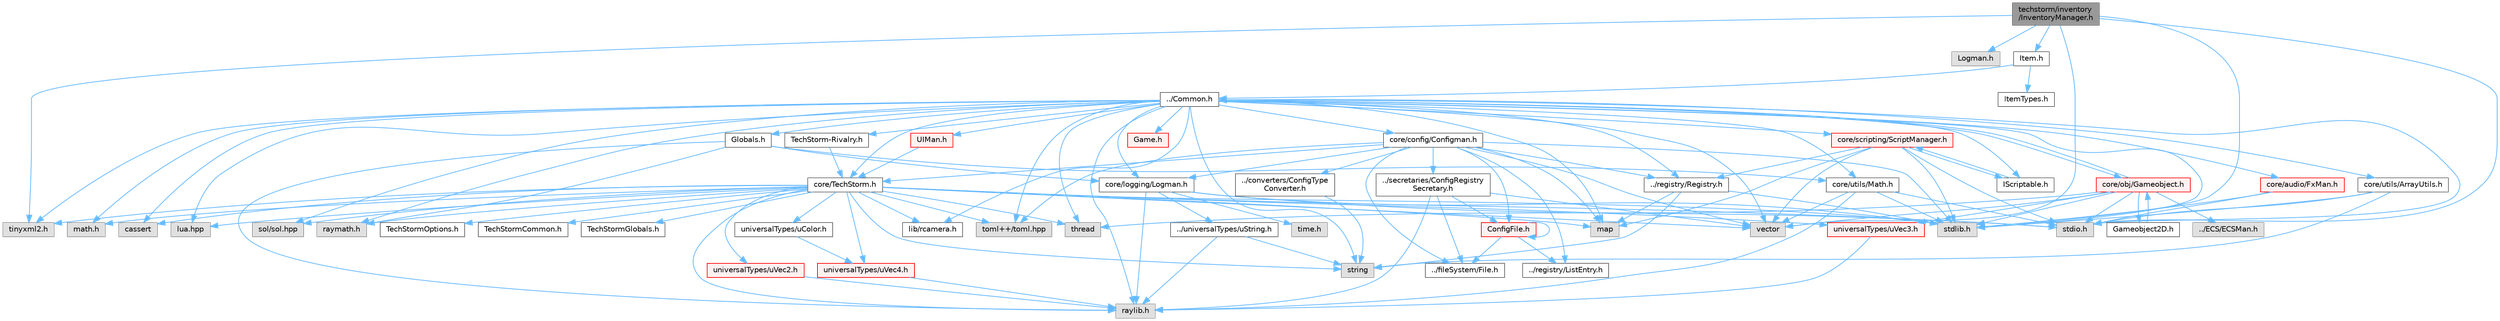 digraph "techstorm/inventory/InventoryManager.h"
{
 // LATEX_PDF_SIZE
  bgcolor="transparent";
  edge [fontname=Helvetica,fontsize=10,labelfontname=Helvetica,labelfontsize=10];
  node [fontname=Helvetica,fontsize=10,shape=box,height=0.2,width=0.4];
  Node1 [id="Node000001",label="techstorm/inventory\l/InventoryManager.h",height=0.2,width=0.4,color="gray40", fillcolor="grey60", style="filled", fontcolor="black",tooltip=" "];
  Node1 -> Node2 [id="edge1_Node000001_Node000002",color="steelblue1",style="solid",tooltip=" "];
  Node2 [id="Node000002",label="tinyxml2.h",height=0.2,width=0.4,color="grey60", fillcolor="#E0E0E0", style="filled",tooltip=" "];
  Node1 -> Node3 [id="edge2_Node000001_Node000003",color="steelblue1",style="solid",tooltip=" "];
  Node3 [id="Node000003",label="Logman.h",height=0.2,width=0.4,color="grey60", fillcolor="#E0E0E0", style="filled",tooltip=" "];
  Node1 -> Node4 [id="edge3_Node000001_Node000004",color="steelblue1",style="solid",tooltip=" "];
  Node4 [id="Node000004",label="vector",height=0.2,width=0.4,color="grey60", fillcolor="#E0E0E0", style="filled",tooltip=" "];
  Node1 -> Node5 [id="edge4_Node000001_Node000005",color="steelblue1",style="solid",tooltip=" "];
  Node5 [id="Node000005",label="stdlib.h",height=0.2,width=0.4,color="grey60", fillcolor="#E0E0E0", style="filled",tooltip=" "];
  Node1 -> Node6 [id="edge5_Node000001_Node000006",color="steelblue1",style="solid",tooltip=" "];
  Node6 [id="Node000006",label="stdio.h",height=0.2,width=0.4,color="grey60", fillcolor="#E0E0E0", style="filled",tooltip=" "];
  Node1 -> Node7 [id="edge6_Node000001_Node000007",color="steelblue1",style="solid",tooltip=" "];
  Node7 [id="Node000007",label="Item.h",height=0.2,width=0.4,color="grey40", fillcolor="white", style="filled",URL="$_item_8h.html",tooltip=" "];
  Node7 -> Node8 [id="edge7_Node000007_Node000008",color="steelblue1",style="solid",tooltip=" "];
  Node8 [id="Node000008",label="../Common.h",height=0.2,width=0.4,color="grey40", fillcolor="white", style="filled",URL="$_common_8h.html",tooltip=" "];
  Node8 -> Node9 [id="edge8_Node000008_Node000009",color="steelblue1",style="solid",tooltip=" "];
  Node9 [id="Node000009",label="raylib.h",height=0.2,width=0.4,color="grey60", fillcolor="#E0E0E0", style="filled",tooltip=" "];
  Node8 -> Node10 [id="edge9_Node000008_Node000010",color="steelblue1",style="solid",tooltip=" "];
  Node10 [id="Node000010",label="raymath.h",height=0.2,width=0.4,color="grey60", fillcolor="#E0E0E0", style="filled",tooltip=" "];
  Node8 -> Node11 [id="edge10_Node000008_Node000011",color="steelblue1",style="solid",tooltip=" "];
  Node11 [id="Node000011",label="lib/rcamera.h",height=0.2,width=0.4,color="grey40", fillcolor="white", style="filled",URL="$rcamera_8h.html",tooltip=" "];
  Node8 -> Node6 [id="edge11_Node000008_Node000006",color="steelblue1",style="solid",tooltip=" "];
  Node8 -> Node5 [id="edge12_Node000008_Node000005",color="steelblue1",style="solid",tooltip=" "];
  Node8 -> Node12 [id="edge13_Node000008_Node000012",color="steelblue1",style="solid",tooltip=" "];
  Node12 [id="Node000012",label="string",height=0.2,width=0.4,color="grey60", fillcolor="#E0E0E0", style="filled",tooltip=" "];
  Node8 -> Node4 [id="edge14_Node000008_Node000004",color="steelblue1",style="solid",tooltip=" "];
  Node8 -> Node13 [id="edge15_Node000008_Node000013",color="steelblue1",style="solid",tooltip=" "];
  Node13 [id="Node000013",label="map",height=0.2,width=0.4,color="grey60", fillcolor="#E0E0E0", style="filled",tooltip=" "];
  Node8 -> Node14 [id="edge16_Node000008_Node000014",color="steelblue1",style="solid",tooltip=" "];
  Node14 [id="Node000014",label="thread",height=0.2,width=0.4,color="grey60", fillcolor="#E0E0E0", style="filled",tooltip=" "];
  Node8 -> Node15 [id="edge17_Node000008_Node000015",color="steelblue1",style="solid",tooltip=" "];
  Node15 [id="Node000015",label="math.h",height=0.2,width=0.4,color="grey60", fillcolor="#E0E0E0", style="filled",tooltip=" "];
  Node8 -> Node16 [id="edge18_Node000008_Node000016",color="steelblue1",style="solid",tooltip=" "];
  Node16 [id="Node000016",label="cassert",height=0.2,width=0.4,color="grey60", fillcolor="#E0E0E0", style="filled",tooltip=" "];
  Node8 -> Node17 [id="edge19_Node000008_Node000017",color="steelblue1",style="solid",tooltip=" "];
  Node17 [id="Node000017",label="lua.hpp",height=0.2,width=0.4,color="grey60", fillcolor="#E0E0E0", style="filled",tooltip=" "];
  Node8 -> Node18 [id="edge20_Node000008_Node000018",color="steelblue1",style="solid",tooltip=" "];
  Node18 [id="Node000018",label="sol/sol.hpp",height=0.2,width=0.4,color="grey60", fillcolor="#E0E0E0", style="filled",tooltip=" "];
  Node8 -> Node19 [id="edge21_Node000008_Node000019",color="steelblue1",style="solid",tooltip=" "];
  Node19 [id="Node000019",label="toml++/toml.hpp",height=0.2,width=0.4,color="grey60", fillcolor="#E0E0E0", style="filled",tooltip=" "];
  Node8 -> Node2 [id="edge22_Node000008_Node000002",color="steelblue1",style="solid",tooltip=" "];
  Node8 -> Node20 [id="edge23_Node000008_Node000020",color="steelblue1",style="solid",tooltip=" "];
  Node20 [id="Node000020",label="Globals.h",height=0.2,width=0.4,color="grey40", fillcolor="white", style="filled",URL="$_globals_8h.html",tooltip=" "];
  Node20 -> Node9 [id="edge24_Node000020_Node000009",color="steelblue1",style="solid",tooltip=" "];
  Node20 -> Node10 [id="edge25_Node000020_Node000010",color="steelblue1",style="solid",tooltip=" "];
  Node20 -> Node21 [id="edge26_Node000020_Node000021",color="steelblue1",style="solid",tooltip=" "];
  Node21 [id="Node000021",label="core/utils/Math.h",height=0.2,width=0.4,color="grey40", fillcolor="white", style="filled",URL="$core_2utils_2_math_8h.html",tooltip=" "];
  Node21 -> Node9 [id="edge27_Node000021_Node000009",color="steelblue1",style="solid",tooltip=" "];
  Node21 -> Node5 [id="edge28_Node000021_Node000005",color="steelblue1",style="solid",tooltip=" "];
  Node21 -> Node6 [id="edge29_Node000021_Node000006",color="steelblue1",style="solid",tooltip=" "];
  Node21 -> Node4 [id="edge30_Node000021_Node000004",color="steelblue1",style="solid",tooltip=" "];
  Node20 -> Node22 [id="edge31_Node000020_Node000022",color="steelblue1",style="solid",tooltip=" "];
  Node22 [id="Node000022",label="core/logging/Logman.h",height=0.2,width=0.4,color="grey40", fillcolor="white", style="filled",URL="$core_2logging_2_logman_8h.html",tooltip=" "];
  Node22 -> Node6 [id="edge32_Node000022_Node000006",color="steelblue1",style="solid",tooltip=" "];
  Node22 -> Node5 [id="edge33_Node000022_Node000005",color="steelblue1",style="solid",tooltip=" "];
  Node22 -> Node23 [id="edge34_Node000022_Node000023",color="steelblue1",style="solid",tooltip=" "];
  Node23 [id="Node000023",label="time.h",height=0.2,width=0.4,color="grey60", fillcolor="#E0E0E0", style="filled",tooltip=" "];
  Node22 -> Node9 [id="edge35_Node000022_Node000009",color="steelblue1",style="solid",tooltip=" "];
  Node22 -> Node24 [id="edge36_Node000022_Node000024",color="steelblue1",style="solid",tooltip=" "];
  Node24 [id="Node000024",label="../universalTypes/uString.h",height=0.2,width=0.4,color="grey40", fillcolor="white", style="filled",URL="$u_string_8h.html",tooltip=" "];
  Node24 -> Node12 [id="edge37_Node000024_Node000012",color="steelblue1",style="solid",tooltip=" "];
  Node24 -> Node9 [id="edge38_Node000024_Node000009",color="steelblue1",style="solid",tooltip=" "];
  Node8 -> Node25 [id="edge39_Node000008_Node000025",color="steelblue1",style="solid",tooltip=" "];
  Node25 [id="Node000025",label="core/TechStorm.h",height=0.2,width=0.4,color="grey40", fillcolor="white", style="filled",URL="$_tech_storm_8h.html",tooltip=" "];
  Node25 -> Node26 [id="edge40_Node000025_Node000026",color="steelblue1",style="solid",tooltip=" "];
  Node26 [id="Node000026",label="TechStormOptions.h",height=0.2,width=0.4,color="grey40", fillcolor="white", style="filled",URL="$_tech_storm_options_8h.html",tooltip=" "];
  Node25 -> Node27 [id="edge41_Node000025_Node000027",color="steelblue1",style="solid",tooltip=" "];
  Node27 [id="Node000027",label="TechStormCommon.h",height=0.2,width=0.4,color="grey40", fillcolor="white", style="filled",URL="$_tech_storm_common_8h.html",tooltip=" "];
  Node25 -> Node28 [id="edge42_Node000025_Node000028",color="steelblue1",style="solid",tooltip=" "];
  Node28 [id="Node000028",label="TechStormGlobals.h",height=0.2,width=0.4,color="grey40", fillcolor="white", style="filled",URL="$_tech_storm_globals_8h.html",tooltip=" "];
  Node25 -> Node9 [id="edge43_Node000025_Node000009",color="steelblue1",style="solid",tooltip=" "];
  Node25 -> Node10 [id="edge44_Node000025_Node000010",color="steelblue1",style="solid",tooltip=" "];
  Node25 -> Node11 [id="edge45_Node000025_Node000011",color="steelblue1",style="solid",tooltip=" "];
  Node25 -> Node6 [id="edge46_Node000025_Node000006",color="steelblue1",style="solid",tooltip=" "];
  Node25 -> Node5 [id="edge47_Node000025_Node000005",color="steelblue1",style="solid",tooltip=" "];
  Node25 -> Node4 [id="edge48_Node000025_Node000004",color="steelblue1",style="solid",tooltip=" "];
  Node25 -> Node12 [id="edge49_Node000025_Node000012",color="steelblue1",style="solid",tooltip=" "];
  Node25 -> Node13 [id="edge50_Node000025_Node000013",color="steelblue1",style="solid",tooltip=" "];
  Node25 -> Node14 [id="edge51_Node000025_Node000014",color="steelblue1",style="solid",tooltip=" "];
  Node25 -> Node15 [id="edge52_Node000025_Node000015",color="steelblue1",style="solid",tooltip=" "];
  Node25 -> Node16 [id="edge53_Node000025_Node000016",color="steelblue1",style="solid",tooltip=" "];
  Node25 -> Node17 [id="edge54_Node000025_Node000017",color="steelblue1",style="solid",tooltip=" "];
  Node25 -> Node18 [id="edge55_Node000025_Node000018",color="steelblue1",style="solid",tooltip=" "];
  Node25 -> Node19 [id="edge56_Node000025_Node000019",color="steelblue1",style="solid",tooltip=" "];
  Node25 -> Node2 [id="edge57_Node000025_Node000002",color="steelblue1",style="solid",tooltip=" "];
  Node25 -> Node29 [id="edge58_Node000025_Node000029",color="steelblue1",style="solid",tooltip=" "];
  Node29 [id="Node000029",label="universalTypes/uVec2.h",height=0.2,width=0.4,color="red", fillcolor="#FFF0F0", style="filled",URL="$u_vec2_8h.html",tooltip=" "];
  Node29 -> Node9 [id="edge59_Node000029_Node000009",color="steelblue1",style="solid",tooltip=" "];
  Node25 -> Node31 [id="edge60_Node000025_Node000031",color="steelblue1",style="solid",tooltip=" "];
  Node31 [id="Node000031",label="universalTypes/uVec3.h",height=0.2,width=0.4,color="red", fillcolor="#FFF0F0", style="filled",URL="$u_vec3_8h.html",tooltip=" "];
  Node31 -> Node9 [id="edge61_Node000031_Node000009",color="steelblue1",style="solid",tooltip=" "];
  Node25 -> Node33 [id="edge62_Node000025_Node000033",color="steelblue1",style="solid",tooltip=" "];
  Node33 [id="Node000033",label="universalTypes/uVec4.h",height=0.2,width=0.4,color="red", fillcolor="#FFF0F0", style="filled",URL="$u_vec4_8h.html",tooltip=" "];
  Node33 -> Node9 [id="edge63_Node000033_Node000009",color="steelblue1",style="solid",tooltip=" "];
  Node25 -> Node34 [id="edge64_Node000025_Node000034",color="steelblue1",style="solid",tooltip=" "];
  Node34 [id="Node000034",label="universalTypes/uColor.h",height=0.2,width=0.4,color="grey40", fillcolor="white", style="filled",URL="$u_color_8h.html",tooltip=" "];
  Node34 -> Node33 [id="edge65_Node000034_Node000033",color="steelblue1",style="solid",tooltip=" "];
  Node8 -> Node35 [id="edge66_Node000008_Node000035",color="steelblue1",style="solid",tooltip=" "];
  Node35 [id="Node000035",label="core/config/Configman.h",height=0.2,width=0.4,color="grey40", fillcolor="white", style="filled",URL="$core_2config_2_configman_8h.html",tooltip=" "];
  Node35 -> Node25 [id="edge67_Node000035_Node000025",color="steelblue1",style="solid",tooltip=" "];
  Node35 -> Node36 [id="edge68_Node000035_Node000036",color="steelblue1",style="solid",tooltip=" "];
  Node36 [id="Node000036",label="../fileSystem/File.h",height=0.2,width=0.4,color="grey40", fillcolor="white", style="filled",URL="$core_2file_system_2_file_8h.html",tooltip=" "];
  Node35 -> Node37 [id="edge69_Node000035_Node000037",color="steelblue1",style="solid",tooltip=" "];
  Node37 [id="Node000037",label="ConfigFile.h",height=0.2,width=0.4,color="red", fillcolor="#FFF0F0", style="filled",URL="$core_2config_2_config_file_8h.html",tooltip=" "];
  Node37 -> Node37 [id="edge70_Node000037_Node000037",color="steelblue1",style="solid",tooltip=" "];
  Node37 -> Node60 [id="edge71_Node000037_Node000060",color="steelblue1",style="solid",tooltip=" "];
  Node60 [id="Node000060",label="../registry/ListEntry.h",height=0.2,width=0.4,color="grey40", fillcolor="white", style="filled",URL="$core_2registry_2_list_entry_8h.html",tooltip=" "];
  Node37 -> Node36 [id="edge72_Node000037_Node000036",color="steelblue1",style="solid",tooltip=" "];
  Node35 -> Node61 [id="edge73_Node000035_Node000061",color="steelblue1",style="solid",tooltip=" "];
  Node61 [id="Node000061",label="../converters/ConfigType\lConverter.h",height=0.2,width=0.4,color="grey40", fillcolor="white", style="filled",URL="$core_2converters_2_config_type_converter_8h.html",tooltip=" "];
  Node61 -> Node12 [id="edge74_Node000061_Node000012",color="steelblue1",style="solid",tooltip=" "];
  Node35 -> Node62 [id="edge75_Node000035_Node000062",color="steelblue1",style="solid",tooltip=" "];
  Node62 [id="Node000062",label="../secretaries/ConfigRegistry\lSecretary.h",height=0.2,width=0.4,color="grey40", fillcolor="white", style="filled",URL="$core_2secretaries_2_config_registry_secretary_8h.html",tooltip=" "];
  Node62 -> Node9 [id="edge76_Node000062_Node000009",color="steelblue1",style="solid",tooltip=" "];
  Node62 -> Node4 [id="edge77_Node000062_Node000004",color="steelblue1",style="solid",tooltip=" "];
  Node62 -> Node36 [id="edge78_Node000062_Node000036",color="steelblue1",style="solid",tooltip=" "];
  Node62 -> Node37 [id="edge79_Node000062_Node000037",color="steelblue1",style="solid",tooltip=" "];
  Node35 -> Node60 [id="edge80_Node000035_Node000060",color="steelblue1",style="solid",tooltip=" "];
  Node35 -> Node22 [id="edge81_Node000035_Node000022",color="steelblue1",style="solid",tooltip=" "];
  Node35 -> Node63 [id="edge82_Node000035_Node000063",color="steelblue1",style="solid",tooltip=" "];
  Node63 [id="Node000063",label="../registry/Registry.h",height=0.2,width=0.4,color="grey40", fillcolor="white", style="filled",URL="$core_2registry_2_registry_8h.html",tooltip=" "];
  Node63 -> Node5 [id="edge83_Node000063_Node000005",color="steelblue1",style="solid",tooltip=" "];
  Node63 -> Node13 [id="edge84_Node000063_Node000013",color="steelblue1",style="solid",tooltip=" "];
  Node63 -> Node12 [id="edge85_Node000063_Node000012",color="steelblue1",style="solid",tooltip=" "];
  Node35 -> Node19 [id="edge86_Node000035_Node000019",color="steelblue1",style="solid",tooltip=" "];
  Node35 -> Node4 [id="edge87_Node000035_Node000004",color="steelblue1",style="solid",tooltip=" "];
  Node35 -> Node5 [id="edge88_Node000035_Node000005",color="steelblue1",style="solid",tooltip=" "];
  Node35 -> Node13 [id="edge89_Node000035_Node000013",color="steelblue1",style="solid",tooltip=" "];
  Node8 -> Node22 [id="edge90_Node000008_Node000022",color="steelblue1",style="solid",tooltip=" "];
  Node8 -> Node64 [id="edge91_Node000008_Node000064",color="steelblue1",style="solid",tooltip=" "];
  Node64 [id="Node000064",label="core/obj/Gameobject.h",height=0.2,width=0.4,color="red", fillcolor="#FFF0F0", style="filled",URL="$core_2obj_2_gameobject_8h.html",tooltip=" "];
  Node64 -> Node8 [id="edge92_Node000064_Node000008",color="steelblue1",style="solid",tooltip=" "];
  Node64 -> Node65 [id="edge93_Node000064_Node000065",color="steelblue1",style="solid",tooltip=" "];
  Node65 [id="Node000065",label="Gameobject2D.h",height=0.2,width=0.4,color="grey40", fillcolor="white", style="filled",URL="$core_2obj_2_gameobject2_d_8h.html",tooltip=" "];
  Node65 -> Node64 [id="edge94_Node000065_Node000064",color="steelblue1",style="solid",tooltip=" "];
  Node64 -> Node66 [id="edge95_Node000064_Node000066",color="steelblue1",style="solid",tooltip=" "];
  Node66 [id="Node000066",label="../ECS/ECSMan.h",height=0.2,width=0.4,color="grey60", fillcolor="#E0E0E0", style="filled",tooltip=" "];
  Node64 -> Node31 [id="edge96_Node000064_Node000031",color="steelblue1",style="solid",tooltip=" "];
  Node64 -> Node6 [id="edge97_Node000064_Node000006",color="steelblue1",style="solid",tooltip=" "];
  Node64 -> Node5 [id="edge98_Node000064_Node000005",color="steelblue1",style="solid",tooltip=" "];
  Node64 -> Node4 [id="edge99_Node000064_Node000004",color="steelblue1",style="solid",tooltip=" "];
  Node64 -> Node14 [id="edge100_Node000064_Node000014",color="steelblue1",style="solid",tooltip=" "];
  Node8 -> Node21 [id="edge101_Node000008_Node000021",color="steelblue1",style="solid",tooltip=" "];
  Node8 -> Node63 [id="edge102_Node000008_Node000063",color="steelblue1",style="solid",tooltip=" "];
  Node8 -> Node69 [id="edge103_Node000008_Node000069",color="steelblue1",style="solid",tooltip=" "];
  Node69 [id="Node000069",label="core/scripting/ScriptManager.h",height=0.2,width=0.4,color="red", fillcolor="#FFF0F0", style="filled",URL="$core_2scripting_2_script_manager_8h.html",tooltip=" "];
  Node69 -> Node6 [id="edge104_Node000069_Node000006",color="steelblue1",style="solid",tooltip=" "];
  Node69 -> Node5 [id="edge105_Node000069_Node000005",color="steelblue1",style="solid",tooltip=" "];
  Node69 -> Node4 [id="edge106_Node000069_Node000004",color="steelblue1",style="solid",tooltip=" "];
  Node69 -> Node13 [id="edge107_Node000069_Node000013",color="steelblue1",style="solid",tooltip=" "];
  Node69 -> Node70 [id="edge108_Node000069_Node000070",color="steelblue1",style="solid",tooltip=" "];
  Node70 [id="Node000070",label="IScriptable.h",height=0.2,width=0.4,color="grey40", fillcolor="white", style="filled",URL="$core_2scripting_2_i_scriptable_8h.html",tooltip=" "];
  Node70 -> Node69 [id="edge109_Node000070_Node000069",color="steelblue1",style="solid",tooltip=" "];
  Node69 -> Node63 [id="edge110_Node000069_Node000063",color="steelblue1",style="solid",tooltip=" "];
  Node8 -> Node70 [id="edge111_Node000008_Node000070",color="steelblue1",style="solid",tooltip=" "];
  Node8 -> Node77 [id="edge112_Node000008_Node000077",color="steelblue1",style="solid",tooltip=" "];
  Node77 [id="Node000077",label="core/utils/ArrayUtils.h",height=0.2,width=0.4,color="grey40", fillcolor="white", style="filled",URL="$core_2utils_2_array_utils_8h.html",tooltip=" "];
  Node77 -> Node6 [id="edge113_Node000077_Node000006",color="steelblue1",style="solid",tooltip=" "];
  Node77 -> Node5 [id="edge114_Node000077_Node000005",color="steelblue1",style="solid",tooltip=" "];
  Node77 -> Node12 [id="edge115_Node000077_Node000012",color="steelblue1",style="solid",tooltip=" "];
  Node8 -> Node78 [id="edge116_Node000008_Node000078",color="steelblue1",style="solid",tooltip=" "];
  Node78 [id="Node000078",label="core/audio/FxMan.h",height=0.2,width=0.4,color="red", fillcolor="#FFF0F0", style="filled",URL="$core_2audio_2_fx_man_8h.html",tooltip=" "];
  Node78 -> Node5 [id="edge117_Node000078_Node000005",color="steelblue1",style="solid",tooltip=" "];
  Node78 -> Node6 [id="edge118_Node000078_Node000006",color="steelblue1",style="solid",tooltip=" "];
  Node8 -> Node82 [id="edge119_Node000008_Node000082",color="steelblue1",style="solid",tooltip=" "];
  Node82 [id="Node000082",label="UIMan.h",height=0.2,width=0.4,color="red", fillcolor="#FFF0F0", style="filled",URL="$core_2ui_2_u_i_man_8h.html",tooltip=" "];
  Node82 -> Node25 [id="edge120_Node000082_Node000025",color="steelblue1",style="solid",tooltip=" "];
  Node8 -> Node88 [id="edge121_Node000008_Node000088",color="steelblue1",style="solid",tooltip=" "];
  Node88 [id="Node000088",label="TechStorm-Rivalry.h",height=0.2,width=0.4,color="grey40", fillcolor="white", style="filled",URL="$techstorm-rivalry_8h.html",tooltip=" "];
  Node88 -> Node25 [id="edge122_Node000088_Node000025",color="steelblue1",style="solid",tooltip=" "];
  Node8 -> Node89 [id="edge123_Node000008_Node000089",color="steelblue1",style="solid",tooltip=" "];
  Node89 [id="Node000089",label="Game.h",height=0.2,width=0.4,color="red", fillcolor="#FFF0F0", style="filled",URL="$_game_8h.html",tooltip=" "];
  Node7 -> Node123 [id="edge124_Node000007_Node000123",color="steelblue1",style="solid",tooltip=" "];
  Node123 [id="Node000123",label="ItemTypes.h",height=0.2,width=0.4,color="grey40", fillcolor="white", style="filled",URL="$_item_types_8h.html",tooltip=" "];
}
